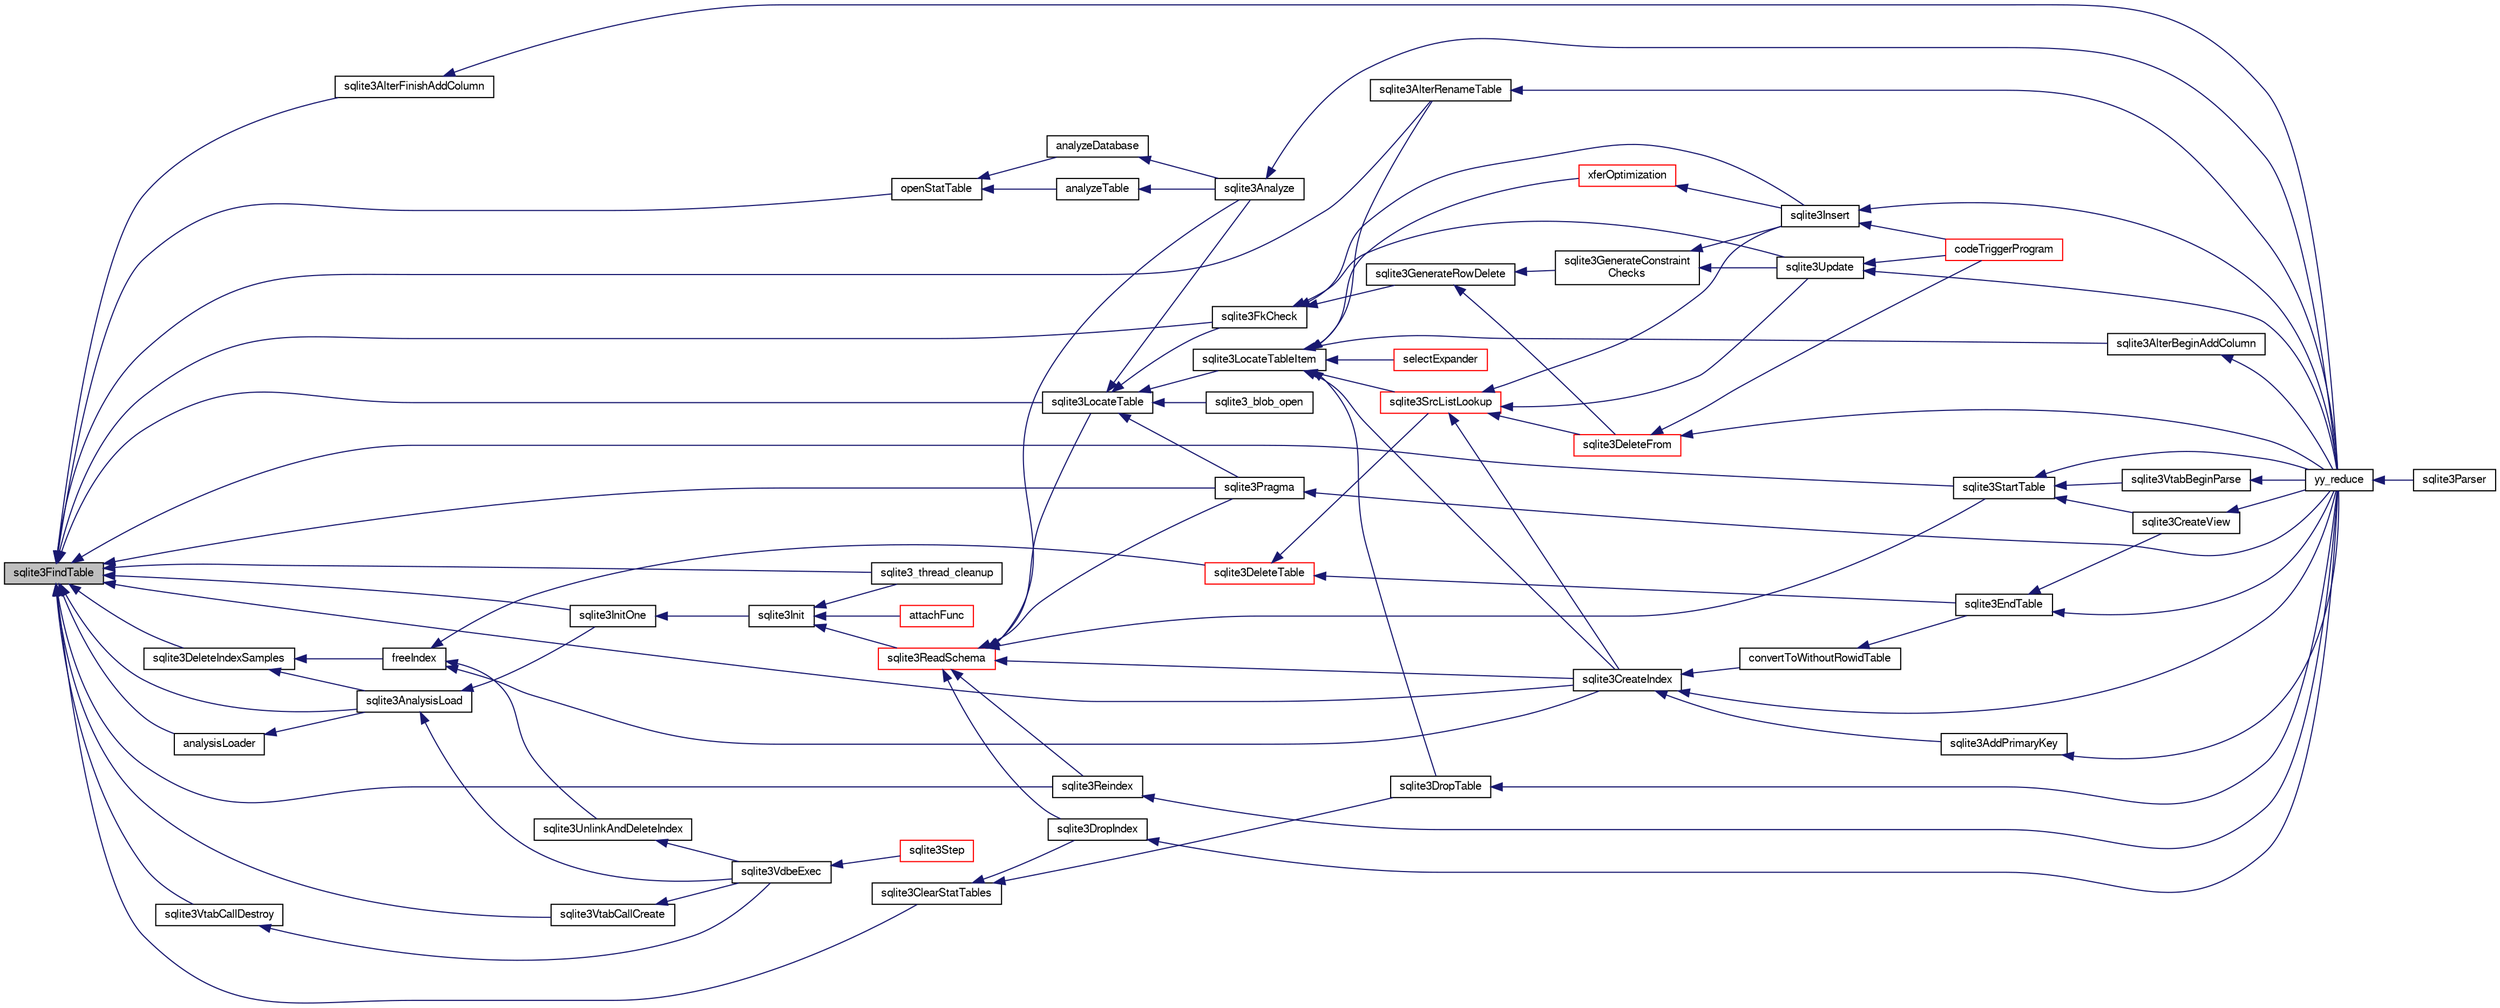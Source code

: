 digraph "sqlite3FindTable"
{
  edge [fontname="FreeSans",fontsize="10",labelfontname="FreeSans",labelfontsize="10"];
  node [fontname="FreeSans",fontsize="10",shape=record];
  rankdir="LR";
  Node539770 [label="sqlite3FindTable",height=0.2,width=0.4,color="black", fillcolor="grey75", style="filled", fontcolor="black"];
  Node539770 -> Node539771 [dir="back",color="midnightblue",fontsize="10",style="solid",fontname="FreeSans"];
  Node539771 [label="sqlite3AlterRenameTable",height=0.2,width=0.4,color="black", fillcolor="white", style="filled",URL="$sqlite3_8c.html#aa5cfdb507ff74e559f2efb0318c96d2c"];
  Node539771 -> Node539772 [dir="back",color="midnightblue",fontsize="10",style="solid",fontname="FreeSans"];
  Node539772 [label="yy_reduce",height=0.2,width=0.4,color="black", fillcolor="white", style="filled",URL="$sqlite3_8c.html#a7c419a9b25711c666a9a2449ef377f14"];
  Node539772 -> Node539773 [dir="back",color="midnightblue",fontsize="10",style="solid",fontname="FreeSans"];
  Node539773 [label="sqlite3Parser",height=0.2,width=0.4,color="black", fillcolor="white", style="filled",URL="$sqlite3_8c.html#a0327d71a5fabe0b6a343d78a2602e72a"];
  Node539770 -> Node539774 [dir="back",color="midnightblue",fontsize="10",style="solid",fontname="FreeSans"];
  Node539774 [label="sqlite3AlterFinishAddColumn",height=0.2,width=0.4,color="black", fillcolor="white", style="filled",URL="$sqlite3_8c.html#a392e1e5be904b01216faae16a77c2c31"];
  Node539774 -> Node539772 [dir="back",color="midnightblue",fontsize="10",style="solid",fontname="FreeSans"];
  Node539770 -> Node539775 [dir="back",color="midnightblue",fontsize="10",style="solid",fontname="FreeSans"];
  Node539775 [label="openStatTable",height=0.2,width=0.4,color="black", fillcolor="white", style="filled",URL="$sqlite3_8c.html#aea3da21ca87050c11c23e01f578cc5dc"];
  Node539775 -> Node539776 [dir="back",color="midnightblue",fontsize="10",style="solid",fontname="FreeSans"];
  Node539776 [label="analyzeDatabase",height=0.2,width=0.4,color="black", fillcolor="white", style="filled",URL="$sqlite3_8c.html#a19f2a630f42aaa010d1b47b81f8cea18"];
  Node539776 -> Node539777 [dir="back",color="midnightblue",fontsize="10",style="solid",fontname="FreeSans"];
  Node539777 [label="sqlite3Analyze",height=0.2,width=0.4,color="black", fillcolor="white", style="filled",URL="$sqlite3_8c.html#ac696deb1ccaae3fa855cfbd0bfd4d048"];
  Node539777 -> Node539772 [dir="back",color="midnightblue",fontsize="10",style="solid",fontname="FreeSans"];
  Node539775 -> Node539778 [dir="back",color="midnightblue",fontsize="10",style="solid",fontname="FreeSans"];
  Node539778 [label="analyzeTable",height=0.2,width=0.4,color="black", fillcolor="white", style="filled",URL="$sqlite3_8c.html#a85f18bcf2d42d5d6ae3033b0c49144b6"];
  Node539778 -> Node539777 [dir="back",color="midnightblue",fontsize="10",style="solid",fontname="FreeSans"];
  Node539770 -> Node539779 [dir="back",color="midnightblue",fontsize="10",style="solid",fontname="FreeSans"];
  Node539779 [label="analysisLoader",height=0.2,width=0.4,color="black", fillcolor="white", style="filled",URL="$sqlite3_8c.html#abb38e5b97f93c8a9775233bb28cb1e17"];
  Node539779 -> Node539780 [dir="back",color="midnightblue",fontsize="10",style="solid",fontname="FreeSans"];
  Node539780 [label="sqlite3AnalysisLoad",height=0.2,width=0.4,color="black", fillcolor="white", style="filled",URL="$sqlite3_8c.html#a48a2301c27e1d3d68708b9b8761b5a01"];
  Node539780 -> Node539781 [dir="back",color="midnightblue",fontsize="10",style="solid",fontname="FreeSans"];
  Node539781 [label="sqlite3VdbeExec",height=0.2,width=0.4,color="black", fillcolor="white", style="filled",URL="$sqlite3_8c.html#a8ce40a614bdc56719c4d642b1e4dfb21"];
  Node539781 -> Node539782 [dir="back",color="midnightblue",fontsize="10",style="solid",fontname="FreeSans"];
  Node539782 [label="sqlite3Step",height=0.2,width=0.4,color="red", fillcolor="white", style="filled",URL="$sqlite3_8c.html#a3f2872e873e2758a4beedad1d5113554"];
  Node539780 -> Node539942 [dir="back",color="midnightblue",fontsize="10",style="solid",fontname="FreeSans"];
  Node539942 [label="sqlite3InitOne",height=0.2,width=0.4,color="black", fillcolor="white", style="filled",URL="$sqlite3_8c.html#ac4318b25df65269906b0379251fe9b85"];
  Node539942 -> Node539943 [dir="back",color="midnightblue",fontsize="10",style="solid",fontname="FreeSans"];
  Node539943 [label="sqlite3Init",height=0.2,width=0.4,color="black", fillcolor="white", style="filled",URL="$sqlite3_8c.html#aed74e3dc765631a833f522f425ff5a48"];
  Node539943 -> Node539944 [dir="back",color="midnightblue",fontsize="10",style="solid",fontname="FreeSans"];
  Node539944 [label="attachFunc",height=0.2,width=0.4,color="red", fillcolor="white", style="filled",URL="$sqlite3_8c.html#a69cb751a7da501b9a0aa37e0d7c3eaf7"];
  Node539943 -> Node539945 [dir="back",color="midnightblue",fontsize="10",style="solid",fontname="FreeSans"];
  Node539945 [label="sqlite3ReadSchema",height=0.2,width=0.4,color="red", fillcolor="white", style="filled",URL="$sqlite3_8c.html#ac41a97f30334f7d35b2b5713097eca90"];
  Node539945 -> Node539777 [dir="back",color="midnightblue",fontsize="10",style="solid",fontname="FreeSans"];
  Node539945 -> Node539946 [dir="back",color="midnightblue",fontsize="10",style="solid",fontname="FreeSans"];
  Node539946 [label="sqlite3LocateTable",height=0.2,width=0.4,color="black", fillcolor="white", style="filled",URL="$sqlite3_8c.html#adfeea5b18971250d4ff7f5a44e134d75"];
  Node539946 -> Node539803 [dir="back",color="midnightblue",fontsize="10",style="solid",fontname="FreeSans"];
  Node539803 [label="sqlite3_blob_open",height=0.2,width=0.4,color="black", fillcolor="white", style="filled",URL="$sqlite3_8h.html#adb8ad839a5bdd62a43785132bc7dd518"];
  Node539946 -> Node539777 [dir="back",color="midnightblue",fontsize="10",style="solid",fontname="FreeSans"];
  Node539946 -> Node539947 [dir="back",color="midnightblue",fontsize="10",style="solid",fontname="FreeSans"];
  Node539947 [label="sqlite3LocateTableItem",height=0.2,width=0.4,color="black", fillcolor="white", style="filled",URL="$sqlite3_8c.html#ac80229652e6d3200bd88dff77f874888"];
  Node539947 -> Node539771 [dir="back",color="midnightblue",fontsize="10",style="solid",fontname="FreeSans"];
  Node539947 -> Node539893 [dir="back",color="midnightblue",fontsize="10",style="solid",fontname="FreeSans"];
  Node539893 [label="sqlite3AlterBeginAddColumn",height=0.2,width=0.4,color="black", fillcolor="white", style="filled",URL="$sqlite3_8c.html#a884f7bc342f8753d938ae1f1b9157d2d"];
  Node539893 -> Node539772 [dir="back",color="midnightblue",fontsize="10",style="solid",fontname="FreeSans"];
  Node539947 -> Node539814 [dir="back",color="midnightblue",fontsize="10",style="solid",fontname="FreeSans"];
  Node539814 [label="sqlite3DropTable",height=0.2,width=0.4,color="black", fillcolor="white", style="filled",URL="$sqlite3_8c.html#a5534f77364b5568783c0e50db3c9defb"];
  Node539814 -> Node539772 [dir="back",color="midnightblue",fontsize="10",style="solid",fontname="FreeSans"];
  Node539947 -> Node539838 [dir="back",color="midnightblue",fontsize="10",style="solid",fontname="FreeSans"];
  Node539838 [label="sqlite3CreateIndex",height=0.2,width=0.4,color="black", fillcolor="white", style="filled",URL="$sqlite3_8c.html#a8dbe5e590ab6c58a8c45f34f7c81e825"];
  Node539838 -> Node539839 [dir="back",color="midnightblue",fontsize="10",style="solid",fontname="FreeSans"];
  Node539839 [label="sqlite3AddPrimaryKey",height=0.2,width=0.4,color="black", fillcolor="white", style="filled",URL="$sqlite3_8c.html#af2b0672c3379d2a7d927d210ae0ade62"];
  Node539839 -> Node539772 [dir="back",color="midnightblue",fontsize="10",style="solid",fontname="FreeSans"];
  Node539838 -> Node539840 [dir="back",color="midnightblue",fontsize="10",style="solid",fontname="FreeSans"];
  Node539840 [label="convertToWithoutRowidTable",height=0.2,width=0.4,color="black", fillcolor="white", style="filled",URL="$sqlite3_8c.html#a0d41effc4e4a0ba740429a08f6747313"];
  Node539840 -> Node539811 [dir="back",color="midnightblue",fontsize="10",style="solid",fontname="FreeSans"];
  Node539811 [label="sqlite3EndTable",height=0.2,width=0.4,color="black", fillcolor="white", style="filled",URL="$sqlite3_8c.html#a7b5f2c66c0f0b6f819d970ca389768b0"];
  Node539811 -> Node539812 [dir="back",color="midnightblue",fontsize="10",style="solid",fontname="FreeSans"];
  Node539812 [label="sqlite3CreateView",height=0.2,width=0.4,color="black", fillcolor="white", style="filled",URL="$sqlite3_8c.html#a9d85cb00ff71dee5cd9a019503a6982e"];
  Node539812 -> Node539772 [dir="back",color="midnightblue",fontsize="10",style="solid",fontname="FreeSans"];
  Node539811 -> Node539772 [dir="back",color="midnightblue",fontsize="10",style="solid",fontname="FreeSans"];
  Node539838 -> Node539772 [dir="back",color="midnightblue",fontsize="10",style="solid",fontname="FreeSans"];
  Node539947 -> Node539948 [dir="back",color="midnightblue",fontsize="10",style="solid",fontname="FreeSans"];
  Node539948 [label="sqlite3SrcListLookup",height=0.2,width=0.4,color="red", fillcolor="white", style="filled",URL="$sqlite3_8c.html#a6354fab5d5d3aa8a721e43d480c16701"];
  Node539948 -> Node539838 [dir="back",color="midnightblue",fontsize="10",style="solid",fontname="FreeSans"];
  Node539948 -> Node539815 [dir="back",color="midnightblue",fontsize="10",style="solid",fontname="FreeSans"];
  Node539815 [label="sqlite3DeleteFrom",height=0.2,width=0.4,color="red", fillcolor="white", style="filled",URL="$sqlite3_8c.html#ab9b4b45349188b49eabb23f94608a091"];
  Node539815 -> Node539817 [dir="back",color="midnightblue",fontsize="10",style="solid",fontname="FreeSans"];
  Node539817 [label="codeTriggerProgram",height=0.2,width=0.4,color="red", fillcolor="white", style="filled",URL="$sqlite3_8c.html#a120801f59d9281d201d2ff4b2606836e"];
  Node539815 -> Node539772 [dir="back",color="midnightblue",fontsize="10",style="solid",fontname="FreeSans"];
  Node539948 -> Node539824 [dir="back",color="midnightblue",fontsize="10",style="solid",fontname="FreeSans"];
  Node539824 [label="sqlite3Insert",height=0.2,width=0.4,color="black", fillcolor="white", style="filled",URL="$sqlite3_8c.html#a5b17c9c2000bae6bdff8e6be48d7dc2b"];
  Node539824 -> Node539817 [dir="back",color="midnightblue",fontsize="10",style="solid",fontname="FreeSans"];
  Node539824 -> Node539772 [dir="back",color="midnightblue",fontsize="10",style="solid",fontname="FreeSans"];
  Node539948 -> Node539825 [dir="back",color="midnightblue",fontsize="10",style="solid",fontname="FreeSans"];
  Node539825 [label="sqlite3Update",height=0.2,width=0.4,color="black", fillcolor="white", style="filled",URL="$sqlite3_8c.html#ac5aa67c46e8cc8174566fabe6809fafa"];
  Node539825 -> Node539817 [dir="back",color="midnightblue",fontsize="10",style="solid",fontname="FreeSans"];
  Node539825 -> Node539772 [dir="back",color="midnightblue",fontsize="10",style="solid",fontname="FreeSans"];
  Node539947 -> Node539950 [dir="back",color="midnightblue",fontsize="10",style="solid",fontname="FreeSans"];
  Node539950 [label="xferOptimization",height=0.2,width=0.4,color="red", fillcolor="white", style="filled",URL="$sqlite3_8c.html#ae85c90f7d064fe83f4ed930e708855d2"];
  Node539950 -> Node539824 [dir="back",color="midnightblue",fontsize="10",style="solid",fontname="FreeSans"];
  Node539947 -> Node539829 [dir="back",color="midnightblue",fontsize="10",style="solid",fontname="FreeSans"];
  Node539829 [label="selectExpander",height=0.2,width=0.4,color="red", fillcolor="white", style="filled",URL="$sqlite3_8c.html#abee977318fbf74531340c6e41b0ca953"];
  Node539946 -> Node539846 [dir="back",color="midnightblue",fontsize="10",style="solid",fontname="FreeSans"];
  Node539846 [label="sqlite3FkCheck",height=0.2,width=0.4,color="black", fillcolor="white", style="filled",URL="$sqlite3_8c.html#aa38fb76c7d6f48f19772877a41703b92"];
  Node539846 -> Node539822 [dir="back",color="midnightblue",fontsize="10",style="solid",fontname="FreeSans"];
  Node539822 [label="sqlite3GenerateRowDelete",height=0.2,width=0.4,color="black", fillcolor="white", style="filled",URL="$sqlite3_8c.html#a2c76cbf3027fc18fdbb8cb4cd96b77d9"];
  Node539822 -> Node539815 [dir="back",color="midnightblue",fontsize="10",style="solid",fontname="FreeSans"];
  Node539822 -> Node539823 [dir="back",color="midnightblue",fontsize="10",style="solid",fontname="FreeSans"];
  Node539823 [label="sqlite3GenerateConstraint\lChecks",height=0.2,width=0.4,color="black", fillcolor="white", style="filled",URL="$sqlite3_8c.html#aef639c1e6a0c0a67ca6e7690ad931bd2"];
  Node539823 -> Node539824 [dir="back",color="midnightblue",fontsize="10",style="solid",fontname="FreeSans"];
  Node539823 -> Node539825 [dir="back",color="midnightblue",fontsize="10",style="solid",fontname="FreeSans"];
  Node539846 -> Node539824 [dir="back",color="midnightblue",fontsize="10",style="solid",fontname="FreeSans"];
  Node539846 -> Node539825 [dir="back",color="midnightblue",fontsize="10",style="solid",fontname="FreeSans"];
  Node539946 -> Node539828 [dir="back",color="midnightblue",fontsize="10",style="solid",fontname="FreeSans"];
  Node539828 [label="sqlite3Pragma",height=0.2,width=0.4,color="black", fillcolor="white", style="filled",URL="$sqlite3_8c.html#a111391370f58f8e6a6eca51fd34d62ed"];
  Node539828 -> Node539772 [dir="back",color="midnightblue",fontsize="10",style="solid",fontname="FreeSans"];
  Node539945 -> Node539952 [dir="back",color="midnightblue",fontsize="10",style="solid",fontname="FreeSans"];
  Node539952 [label="sqlite3StartTable",height=0.2,width=0.4,color="black", fillcolor="white", style="filled",URL="$sqlite3_8c.html#af49b4395f39d9078a0dda2484c183012"];
  Node539952 -> Node539812 [dir="back",color="midnightblue",fontsize="10",style="solid",fontname="FreeSans"];
  Node539952 -> Node539953 [dir="back",color="midnightblue",fontsize="10",style="solid",fontname="FreeSans"];
  Node539953 [label="sqlite3VtabBeginParse",height=0.2,width=0.4,color="black", fillcolor="white", style="filled",URL="$sqlite3_8c.html#a081b9e174ed9650ac90990d60cd36e96"];
  Node539953 -> Node539772 [dir="back",color="midnightblue",fontsize="10",style="solid",fontname="FreeSans"];
  Node539952 -> Node539772 [dir="back",color="midnightblue",fontsize="10",style="solid",fontname="FreeSans"];
  Node539945 -> Node539838 [dir="back",color="midnightblue",fontsize="10",style="solid",fontname="FreeSans"];
  Node539945 -> Node539894 [dir="back",color="midnightblue",fontsize="10",style="solid",fontname="FreeSans"];
  Node539894 [label="sqlite3DropIndex",height=0.2,width=0.4,color="black", fillcolor="white", style="filled",URL="$sqlite3_8c.html#a3ffd2536f34a0cf6d427710b06b71e83"];
  Node539894 -> Node539772 [dir="back",color="midnightblue",fontsize="10",style="solid",fontname="FreeSans"];
  Node539945 -> Node539862 [dir="back",color="midnightblue",fontsize="10",style="solid",fontname="FreeSans"];
  Node539862 [label="sqlite3Reindex",height=0.2,width=0.4,color="black", fillcolor="white", style="filled",URL="$sqlite3_8c.html#abd189e31189391e1ef114b413ff4abbf"];
  Node539862 -> Node539772 [dir="back",color="midnightblue",fontsize="10",style="solid",fontname="FreeSans"];
  Node539945 -> Node539828 [dir="back",color="midnightblue",fontsize="10",style="solid",fontname="FreeSans"];
  Node539943 -> Node539955 [dir="back",color="midnightblue",fontsize="10",style="solid",fontname="FreeSans"];
  Node539955 [label="sqlite3_thread_cleanup",height=0.2,width=0.4,color="black", fillcolor="white", style="filled",URL="$sqlite3_8h.html#a34980c829db84f02e1a1599063469f06"];
  Node539770 -> Node539805 [dir="back",color="midnightblue",fontsize="10",style="solid",fontname="FreeSans"];
  Node539805 [label="sqlite3DeleteIndexSamples",height=0.2,width=0.4,color="black", fillcolor="white", style="filled",URL="$sqlite3_8c.html#aaeda0302fbf61397ec009f65bed047ef"];
  Node539805 -> Node539780 [dir="back",color="midnightblue",fontsize="10",style="solid",fontname="FreeSans"];
  Node539805 -> Node539806 [dir="back",color="midnightblue",fontsize="10",style="solid",fontname="FreeSans"];
  Node539806 [label="freeIndex",height=0.2,width=0.4,color="black", fillcolor="white", style="filled",URL="$sqlite3_8c.html#a00907c99c18d5bcb9d0b38c077146c31"];
  Node539806 -> Node539807 [dir="back",color="midnightblue",fontsize="10",style="solid",fontname="FreeSans"];
  Node539807 [label="sqlite3UnlinkAndDeleteIndex",height=0.2,width=0.4,color="black", fillcolor="white", style="filled",URL="$sqlite3_8c.html#a889f2dcb438c56db37a6d61e9f25e244"];
  Node539807 -> Node539781 [dir="back",color="midnightblue",fontsize="10",style="solid",fontname="FreeSans"];
  Node539806 -> Node539808 [dir="back",color="midnightblue",fontsize="10",style="solid",fontname="FreeSans"];
  Node539808 [label="sqlite3DeleteTable",height=0.2,width=0.4,color="red", fillcolor="white", style="filled",URL="$sqlite3_8c.html#a7fd3d507375a381a3807f92735318973"];
  Node539808 -> Node539811 [dir="back",color="midnightblue",fontsize="10",style="solid",fontname="FreeSans"];
  Node539808 -> Node539948 [dir="back",color="midnightblue",fontsize="10",style="solid",fontname="FreeSans"];
  Node539806 -> Node539838 [dir="back",color="midnightblue",fontsize="10",style="solid",fontname="FreeSans"];
  Node539770 -> Node539780 [dir="back",color="midnightblue",fontsize="10",style="solid",fontname="FreeSans"];
  Node539770 -> Node539946 [dir="back",color="midnightblue",fontsize="10",style="solid",fontname="FreeSans"];
  Node539770 -> Node539952 [dir="back",color="midnightblue",fontsize="10",style="solid",fontname="FreeSans"];
  Node539770 -> Node539934 [dir="back",color="midnightblue",fontsize="10",style="solid",fontname="FreeSans"];
  Node539934 [label="sqlite3ClearStatTables",height=0.2,width=0.4,color="black", fillcolor="white", style="filled",URL="$sqlite3_8c.html#a3a6659fbbc07f5bd5d327d88e6660702"];
  Node539934 -> Node539814 [dir="back",color="midnightblue",fontsize="10",style="solid",fontname="FreeSans"];
  Node539934 -> Node539894 [dir="back",color="midnightblue",fontsize="10",style="solid",fontname="FreeSans"];
  Node539770 -> Node539838 [dir="back",color="midnightblue",fontsize="10",style="solid",fontname="FreeSans"];
  Node539770 -> Node539862 [dir="back",color="midnightblue",fontsize="10",style="solid",fontname="FreeSans"];
  Node539770 -> Node539846 [dir="back",color="midnightblue",fontsize="10",style="solid",fontname="FreeSans"];
  Node539770 -> Node539828 [dir="back",color="midnightblue",fontsize="10",style="solid",fontname="FreeSans"];
  Node539770 -> Node539942 [dir="back",color="midnightblue",fontsize="10",style="solid",fontname="FreeSans"];
  Node539770 -> Node540033 [dir="back",color="midnightblue",fontsize="10",style="solid",fontname="FreeSans"];
  Node540033 [label="sqlite3VtabCallCreate",height=0.2,width=0.4,color="black", fillcolor="white", style="filled",URL="$sqlite3_8c.html#a23601fffd89053de28f77684068ec164"];
  Node540033 -> Node539781 [dir="back",color="midnightblue",fontsize="10",style="solid",fontname="FreeSans"];
  Node539770 -> Node540034 [dir="back",color="midnightblue",fontsize="10",style="solid",fontname="FreeSans"];
  Node540034 [label="sqlite3VtabCallDestroy",height=0.2,width=0.4,color="black", fillcolor="white", style="filled",URL="$sqlite3_8c.html#a4e4b63fbee70eb546889a86f2efa014a"];
  Node540034 -> Node539781 [dir="back",color="midnightblue",fontsize="10",style="solid",fontname="FreeSans"];
  Node539770 -> Node539955 [dir="back",color="midnightblue",fontsize="10",style="solid",fontname="FreeSans"];
}
